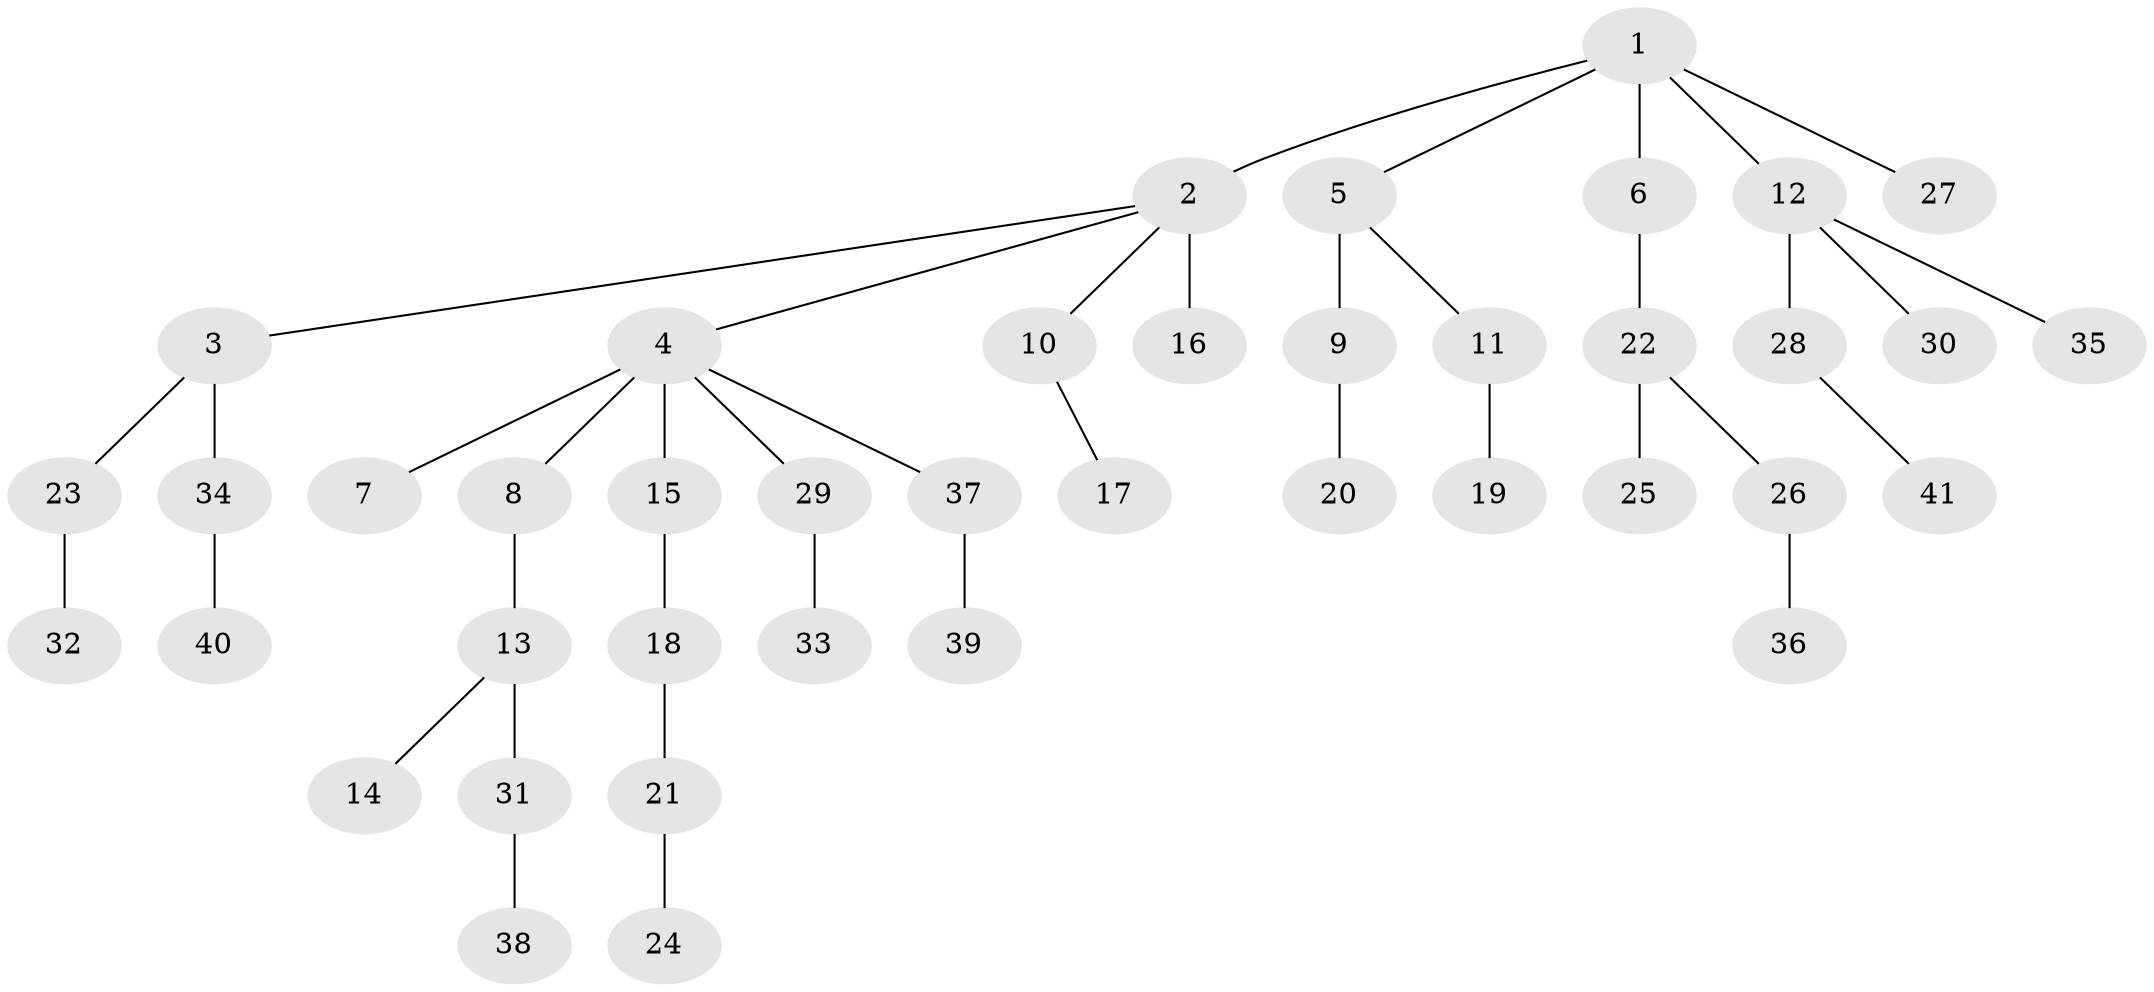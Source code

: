 // original degree distribution, {6: 0.0379746835443038, 8: 0.012658227848101266, 4: 0.06329113924050633, 2: 0.27848101265822783, 3: 0.08860759493670886, 1: 0.5063291139240507, 5: 0.012658227848101266}
// Generated by graph-tools (version 1.1) at 2025/37/03/09/25 02:37:02]
// undirected, 41 vertices, 40 edges
graph export_dot {
graph [start="1"]
  node [color=gray90,style=filled];
  1;
  2;
  3;
  4;
  5;
  6;
  7;
  8;
  9;
  10;
  11;
  12;
  13;
  14;
  15;
  16;
  17;
  18;
  19;
  20;
  21;
  22;
  23;
  24;
  25;
  26;
  27;
  28;
  29;
  30;
  31;
  32;
  33;
  34;
  35;
  36;
  37;
  38;
  39;
  40;
  41;
  1 -- 2 [weight=1.0];
  1 -- 5 [weight=1.0];
  1 -- 6 [weight=1.0];
  1 -- 12 [weight=1.0];
  1 -- 27 [weight=1.0];
  2 -- 3 [weight=1.0];
  2 -- 4 [weight=1.0];
  2 -- 10 [weight=1.0];
  2 -- 16 [weight=3.0];
  3 -- 23 [weight=1.0];
  3 -- 34 [weight=1.0];
  4 -- 7 [weight=2.0];
  4 -- 8 [weight=1.0];
  4 -- 15 [weight=1.0];
  4 -- 29 [weight=1.0];
  4 -- 37 [weight=1.0];
  5 -- 9 [weight=3.0];
  5 -- 11 [weight=1.0];
  6 -- 22 [weight=1.0];
  8 -- 13 [weight=1.0];
  9 -- 20 [weight=1.0];
  10 -- 17 [weight=2.0];
  11 -- 19 [weight=1.0];
  12 -- 28 [weight=1.0];
  12 -- 30 [weight=1.0];
  12 -- 35 [weight=1.0];
  13 -- 14 [weight=1.0];
  13 -- 31 [weight=2.0];
  15 -- 18 [weight=2.0];
  18 -- 21 [weight=1.0];
  21 -- 24 [weight=1.0];
  22 -- 25 [weight=1.0];
  22 -- 26 [weight=1.0];
  23 -- 32 [weight=1.0];
  26 -- 36 [weight=1.0];
  28 -- 41 [weight=1.0];
  29 -- 33 [weight=2.0];
  31 -- 38 [weight=1.0];
  34 -- 40 [weight=1.0];
  37 -- 39 [weight=2.0];
}
